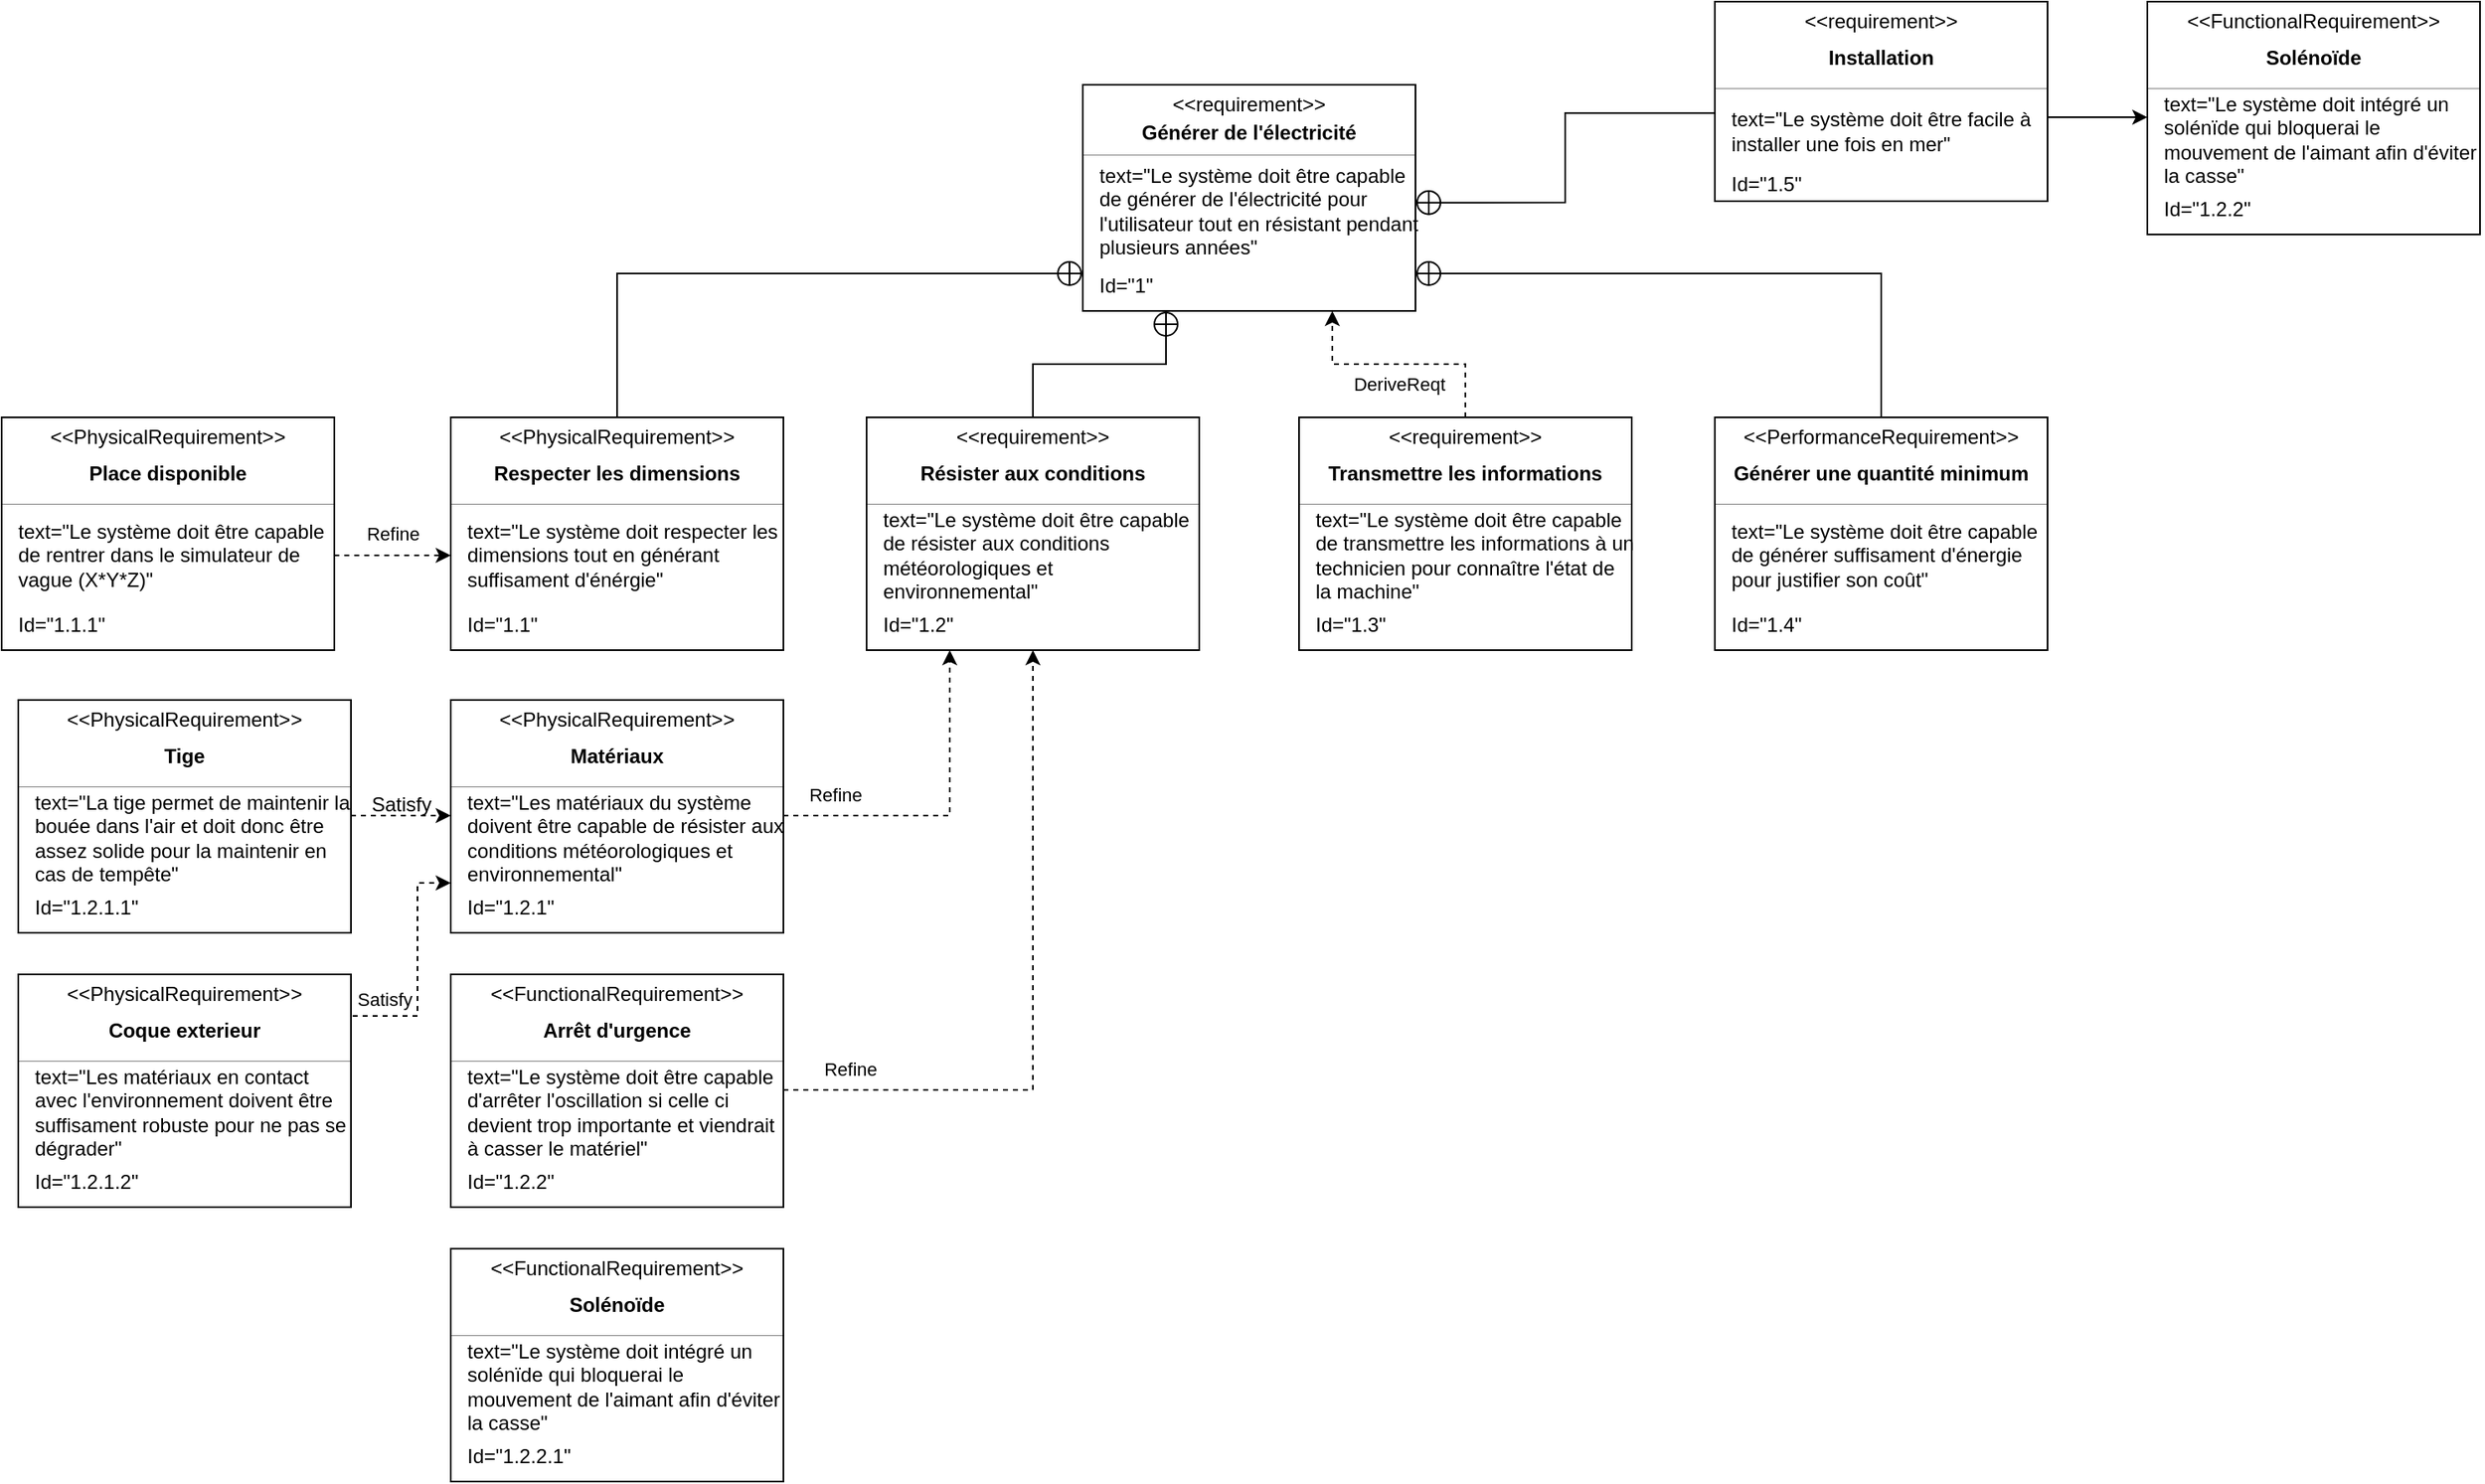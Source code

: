 <mxfile version="26.0.16">
  <diagram name="Page-1" id="YE_HQxmWjEO1Y7BAYPPF">
    <mxGraphModel dx="2193" dy="801" grid="1" gridSize="10" guides="1" tooltips="1" connect="1" arrows="1" fold="1" page="1" pageScale="1" pageWidth="827" pageHeight="1169" math="0" shadow="0">
      <root>
        <mxCell id="0" />
        <mxCell id="1" parent="0" />
        <mxCell id="1VgsUQ58sX3mkb50u65D-6" value="" style="fontStyle=1;align=center;verticalAlign=middle;childLayout=stackLayout;horizontal=1;horizontalStack=0;resizeParent=1;resizeParentMax=0;resizeLast=0;marginBottom=0;" vertex="1" parent="1">
          <mxGeometry x="280" y="50" width="200" height="136" as="geometry" />
        </mxCell>
        <mxCell id="1VgsUQ58sX3mkb50u65D-7" value="&amp;lt;&amp;lt;requirement&amp;gt;&amp;gt;" style="html=1;align=center;spacing=0;verticalAlign=middle;strokeColor=none;fillColor=none;whiteSpace=wrap;spacingTop=3;" vertex="1" parent="1VgsUQ58sX3mkb50u65D-6">
          <mxGeometry width="200" height="20" as="geometry" />
        </mxCell>
        <mxCell id="1VgsUQ58sX3mkb50u65D-8" value="Générer de l&#39;électricité" style="html=1;align=center;spacing=0;verticalAlign=middle;strokeColor=none;fillColor=none;whiteSpace=wrap;fontStyle=1" vertex="1" parent="1VgsUQ58sX3mkb50u65D-6">
          <mxGeometry y="20" width="200" height="18" as="geometry" />
        </mxCell>
        <mxCell id="1VgsUQ58sX3mkb50u65D-9" value="" style="line;strokeWidth=0.25;fillColor=none;align=left;verticalAlign=middle;spacingTop=-1;spacingLeft=3;spacingRight=3;rotatable=0;labelPosition=right;points=[];portConstraint=eastwest;" vertex="1" parent="1VgsUQ58sX3mkb50u65D-6">
          <mxGeometry y="38" width="200" height="8" as="geometry" />
        </mxCell>
        <mxCell id="1VgsUQ58sX3mkb50u65D-10" value="text=&quot;Le système doit être capable de générer de l&#39;électricité pour l&#39;utilisateur tout en résistant pendant plusieurs années&quot;" style="html=1;align=left;spacing=0;verticalAlign=middle;strokeColor=none;fillColor=none;whiteSpace=wrap;spacingLeft=10;" vertex="1" parent="1VgsUQ58sX3mkb50u65D-6">
          <mxGeometry y="46" width="200" height="60" as="geometry" />
        </mxCell>
        <mxCell id="1VgsUQ58sX3mkb50u65D-11" value="Id=&quot;1&quot;" style="html=1;align=left;spacing=0;verticalAlign=middle;strokeColor=none;fillColor=none;whiteSpace=wrap;spacingLeft=10;" vertex="1" parent="1VgsUQ58sX3mkb50u65D-6">
          <mxGeometry y="106" width="200" height="30" as="geometry" />
        </mxCell>
        <mxCell id="1VgsUQ58sX3mkb50u65D-12" value="" style="html=1;align=center;spacing=0;verticalAlign=middle;strokeColor=none;fillColor=none;whiteSpace=wrap;" vertex="1" parent="1VgsUQ58sX3mkb50u65D-6">
          <mxGeometry y="136" width="200" as="geometry" />
        </mxCell>
        <mxCell id="1VgsUQ58sX3mkb50u65D-13" value="" style="fontStyle=1;align=center;verticalAlign=middle;childLayout=stackLayout;horizontal=1;horizontalStack=0;resizeParent=1;resizeParentMax=0;resizeLast=0;marginBottom=0;" vertex="1" parent="1">
          <mxGeometry x="150" y="250" width="200" height="140" as="geometry" />
        </mxCell>
        <mxCell id="1VgsUQ58sX3mkb50u65D-14" value="&amp;lt;&amp;lt;requirement&amp;gt;&amp;gt;" style="html=1;align=center;spacing=0;verticalAlign=middle;strokeColor=none;fillColor=none;whiteSpace=wrap;spacingTop=3;" vertex="1" parent="1VgsUQ58sX3mkb50u65D-13">
          <mxGeometry width="200" height="20" as="geometry" />
        </mxCell>
        <mxCell id="1VgsUQ58sX3mkb50u65D-15" value="Résister aux conditions" style="html=1;align=center;spacing=0;verticalAlign=middle;strokeColor=none;fillColor=none;whiteSpace=wrap;fontStyle=1" vertex="1" parent="1VgsUQ58sX3mkb50u65D-13">
          <mxGeometry y="20" width="200" height="28" as="geometry" />
        </mxCell>
        <mxCell id="1VgsUQ58sX3mkb50u65D-16" value="" style="line;strokeWidth=0.25;fillColor=none;align=left;verticalAlign=middle;spacingTop=-1;spacingLeft=3;spacingRight=3;rotatable=0;labelPosition=right;points=[];portConstraint=eastwest;" vertex="1" parent="1VgsUQ58sX3mkb50u65D-13">
          <mxGeometry y="48" width="200" height="8" as="geometry" />
        </mxCell>
        <mxCell id="1VgsUQ58sX3mkb50u65D-17" value="text=&quot;Le système doit être capable de résister aux conditions météorologiques et environnemental&quot;" style="html=1;align=left;spacing=0;verticalAlign=middle;strokeColor=none;fillColor=none;whiteSpace=wrap;spacingLeft=10;" vertex="1" parent="1VgsUQ58sX3mkb50u65D-13">
          <mxGeometry y="56" width="200" height="54" as="geometry" />
        </mxCell>
        <mxCell id="1VgsUQ58sX3mkb50u65D-18" value="Id=&quot;1.2&quot;" style="html=1;align=left;spacing=0;verticalAlign=middle;strokeColor=none;fillColor=none;whiteSpace=wrap;spacingLeft=10;" vertex="1" parent="1VgsUQ58sX3mkb50u65D-13">
          <mxGeometry y="110" width="200" height="30" as="geometry" />
        </mxCell>
        <mxCell id="1VgsUQ58sX3mkb50u65D-19" value="" style="html=1;align=center;spacing=0;verticalAlign=middle;strokeColor=none;fillColor=none;whiteSpace=wrap;" vertex="1" parent="1VgsUQ58sX3mkb50u65D-13">
          <mxGeometry y="140" width="200" as="geometry" />
        </mxCell>
        <mxCell id="1VgsUQ58sX3mkb50u65D-20" value="" style="fontStyle=1;align=center;verticalAlign=middle;childLayout=stackLayout;horizontal=1;horizontalStack=0;resizeParent=1;resizeParentMax=0;resizeLast=0;marginBottom=0;" vertex="1" parent="1">
          <mxGeometry x="410" y="250" width="200" height="140" as="geometry" />
        </mxCell>
        <mxCell id="1VgsUQ58sX3mkb50u65D-21" value="&amp;lt;&amp;lt;requirement&amp;gt;&amp;gt;" style="html=1;align=center;spacing=0;verticalAlign=middle;strokeColor=none;fillColor=none;whiteSpace=wrap;spacingTop=3;" vertex="1" parent="1VgsUQ58sX3mkb50u65D-20">
          <mxGeometry width="200" height="20" as="geometry" />
        </mxCell>
        <mxCell id="1VgsUQ58sX3mkb50u65D-22" value="Transmettre les informations" style="html=1;align=center;spacing=0;verticalAlign=middle;strokeColor=none;fillColor=none;whiteSpace=wrap;fontStyle=1" vertex="1" parent="1VgsUQ58sX3mkb50u65D-20">
          <mxGeometry y="20" width="200" height="28" as="geometry" />
        </mxCell>
        <mxCell id="1VgsUQ58sX3mkb50u65D-23" value="" style="line;strokeWidth=0.25;fillColor=none;align=left;verticalAlign=middle;spacingTop=-1;spacingLeft=3;spacingRight=3;rotatable=0;labelPosition=right;points=[];portConstraint=eastwest;" vertex="1" parent="1VgsUQ58sX3mkb50u65D-20">
          <mxGeometry y="48" width="200" height="8" as="geometry" />
        </mxCell>
        <mxCell id="1VgsUQ58sX3mkb50u65D-24" value="text=&quot;Le système doit être capable de transmettre les informations à un technicien pour connaître l&#39;état de la machine&quot;" style="html=1;align=left;spacing=0;verticalAlign=middle;strokeColor=none;fillColor=none;whiteSpace=wrap;spacingLeft=10;" vertex="1" parent="1VgsUQ58sX3mkb50u65D-20">
          <mxGeometry y="56" width="200" height="54" as="geometry" />
        </mxCell>
        <mxCell id="1VgsUQ58sX3mkb50u65D-25" value="Id=&quot;1.3&quot;" style="html=1;align=left;spacing=0;verticalAlign=middle;strokeColor=none;fillColor=none;whiteSpace=wrap;spacingLeft=10;" vertex="1" parent="1VgsUQ58sX3mkb50u65D-20">
          <mxGeometry y="110" width="200" height="30" as="geometry" />
        </mxCell>
        <mxCell id="1VgsUQ58sX3mkb50u65D-26" value="" style="html=1;align=center;spacing=0;verticalAlign=middle;strokeColor=none;fillColor=none;whiteSpace=wrap;" vertex="1" parent="1VgsUQ58sX3mkb50u65D-20">
          <mxGeometry y="140" width="200" as="geometry" />
        </mxCell>
        <mxCell id="1VgsUQ58sX3mkb50u65D-27" value="" style="fontStyle=1;align=center;verticalAlign=middle;childLayout=stackLayout;horizontal=1;horizontalStack=0;resizeParent=1;resizeParentMax=0;resizeLast=0;marginBottom=0;" vertex="1" parent="1">
          <mxGeometry x="660" y="250" width="200" height="140" as="geometry" />
        </mxCell>
        <mxCell id="1VgsUQ58sX3mkb50u65D-28" value="&amp;lt;&amp;lt;PerformanceRequirement&amp;gt;&amp;gt;" style="html=1;align=center;spacing=0;verticalAlign=middle;strokeColor=none;fillColor=none;whiteSpace=wrap;spacingTop=3;" vertex="1" parent="1VgsUQ58sX3mkb50u65D-27">
          <mxGeometry width="200" height="20" as="geometry" />
        </mxCell>
        <mxCell id="1VgsUQ58sX3mkb50u65D-29" value="Générer une quantité minimum" style="html=1;align=center;spacing=0;verticalAlign=middle;strokeColor=none;fillColor=none;whiteSpace=wrap;fontStyle=1" vertex="1" parent="1VgsUQ58sX3mkb50u65D-27">
          <mxGeometry y="20" width="200" height="28" as="geometry" />
        </mxCell>
        <mxCell id="1VgsUQ58sX3mkb50u65D-30" value="" style="line;strokeWidth=0.25;fillColor=none;align=left;verticalAlign=middle;spacingTop=-1;spacingLeft=3;spacingRight=3;rotatable=0;labelPosition=right;points=[];portConstraint=eastwest;" vertex="1" parent="1VgsUQ58sX3mkb50u65D-27">
          <mxGeometry y="48" width="200" height="8" as="geometry" />
        </mxCell>
        <mxCell id="1VgsUQ58sX3mkb50u65D-31" value="text=&quot;Le système doit être capable de générer suffisament d&#39;énergie pour justifier son coût&quot;" style="html=1;align=left;spacing=0;verticalAlign=middle;strokeColor=none;fillColor=none;whiteSpace=wrap;spacingLeft=10;" vertex="1" parent="1VgsUQ58sX3mkb50u65D-27">
          <mxGeometry y="56" width="200" height="54" as="geometry" />
        </mxCell>
        <mxCell id="1VgsUQ58sX3mkb50u65D-32" value="Id=&quot;1.4&quot;" style="html=1;align=left;spacing=0;verticalAlign=middle;strokeColor=none;fillColor=none;whiteSpace=wrap;spacingLeft=10;" vertex="1" parent="1VgsUQ58sX3mkb50u65D-27">
          <mxGeometry y="110" width="200" height="30" as="geometry" />
        </mxCell>
        <mxCell id="1VgsUQ58sX3mkb50u65D-33" value="" style="html=1;align=center;spacing=0;verticalAlign=middle;strokeColor=none;fillColor=none;whiteSpace=wrap;" vertex="1" parent="1VgsUQ58sX3mkb50u65D-27">
          <mxGeometry y="140" width="200" as="geometry" />
        </mxCell>
        <mxCell id="1VgsUQ58sX3mkb50u65D-34" value="" style="fontStyle=1;align=center;verticalAlign=middle;childLayout=stackLayout;horizontal=1;horizontalStack=0;resizeParent=1;resizeParentMax=0;resizeLast=0;marginBottom=0;" vertex="1" parent="1">
          <mxGeometry x="-100" y="250" width="200" height="140" as="geometry" />
        </mxCell>
        <mxCell id="1VgsUQ58sX3mkb50u65D-35" value="&amp;lt;&amp;lt;PhysicalRequirement&amp;gt;&amp;gt;" style="html=1;align=center;spacing=0;verticalAlign=middle;strokeColor=none;fillColor=none;whiteSpace=wrap;spacingTop=3;" vertex="1" parent="1VgsUQ58sX3mkb50u65D-34">
          <mxGeometry width="200" height="20" as="geometry" />
        </mxCell>
        <mxCell id="1VgsUQ58sX3mkb50u65D-36" value="Respecter les dimensions" style="html=1;align=center;spacing=0;verticalAlign=middle;strokeColor=none;fillColor=none;whiteSpace=wrap;fontStyle=1" vertex="1" parent="1VgsUQ58sX3mkb50u65D-34">
          <mxGeometry y="20" width="200" height="28" as="geometry" />
        </mxCell>
        <mxCell id="1VgsUQ58sX3mkb50u65D-37" value="" style="line;strokeWidth=0.25;fillColor=none;align=left;verticalAlign=middle;spacingTop=-1;spacingLeft=3;spacingRight=3;rotatable=0;labelPosition=right;points=[];portConstraint=eastwest;" vertex="1" parent="1VgsUQ58sX3mkb50u65D-34">
          <mxGeometry y="48" width="200" height="8" as="geometry" />
        </mxCell>
        <mxCell id="1VgsUQ58sX3mkb50u65D-38" value="text=&quot;Le système doit respecter les dimensions tout en générant suffisament d&#39;énérgie&quot;" style="html=1;align=left;spacing=0;verticalAlign=middle;strokeColor=none;fillColor=none;whiteSpace=wrap;spacingLeft=10;" vertex="1" parent="1VgsUQ58sX3mkb50u65D-34">
          <mxGeometry y="56" width="200" height="54" as="geometry" />
        </mxCell>
        <mxCell id="1VgsUQ58sX3mkb50u65D-39" value="Id=&quot;1.1&quot;" style="html=1;align=left;spacing=0;verticalAlign=middle;strokeColor=none;fillColor=none;whiteSpace=wrap;spacingLeft=10;" vertex="1" parent="1VgsUQ58sX3mkb50u65D-34">
          <mxGeometry y="110" width="200" height="30" as="geometry" />
        </mxCell>
        <mxCell id="1VgsUQ58sX3mkb50u65D-40" value="" style="html=1;align=center;spacing=0;verticalAlign=middle;strokeColor=none;fillColor=none;whiteSpace=wrap;" vertex="1" parent="1VgsUQ58sX3mkb50u65D-34">
          <mxGeometry y="140" width="200" as="geometry" />
        </mxCell>
        <mxCell id="1VgsUQ58sX3mkb50u65D-46" style="edgeStyle=orthogonalEdgeStyle;rounded=0;orthogonalLoop=1;jettySize=auto;html=1;exitX=0.5;exitY=0;exitDx=0;exitDy=0;entryX=0;entryY=0.25;entryDx=0;entryDy=0;endArrow=circlePlus;endFill=0;" edge="1" parent="1" source="1VgsUQ58sX3mkb50u65D-35" target="1VgsUQ58sX3mkb50u65D-11">
          <mxGeometry relative="1" as="geometry" />
        </mxCell>
        <mxCell id="1VgsUQ58sX3mkb50u65D-47" style="edgeStyle=orthogonalEdgeStyle;rounded=0;orthogonalLoop=1;jettySize=auto;html=1;exitX=0.5;exitY=0;exitDx=0;exitDy=0;entryX=1;entryY=0.25;entryDx=0;entryDy=0;endArrow=circlePlus;endFill=0;" edge="1" parent="1" source="1VgsUQ58sX3mkb50u65D-28" target="1VgsUQ58sX3mkb50u65D-11">
          <mxGeometry relative="1" as="geometry" />
        </mxCell>
        <mxCell id="1VgsUQ58sX3mkb50u65D-48" style="edgeStyle=orthogonalEdgeStyle;rounded=0;orthogonalLoop=1;jettySize=auto;html=1;exitX=0.5;exitY=0;exitDx=0;exitDy=0;entryX=0.75;entryY=1;entryDx=0;entryDy=0;endArrow=classic;endFill=1;dashed=1;" edge="1" parent="1" source="1VgsUQ58sX3mkb50u65D-21" target="1VgsUQ58sX3mkb50u65D-11">
          <mxGeometry relative="1" as="geometry" />
        </mxCell>
        <mxCell id="1VgsUQ58sX3mkb50u65D-50" value="DeriveReqt" style="edgeLabel;html=1;align=center;verticalAlign=middle;resizable=0;points=[];" vertex="1" connectable="0" parent="1VgsUQ58sX3mkb50u65D-48">
          <mxGeometry x="0.333" y="2" relative="1" as="geometry">
            <mxPoint x="24" y="10" as="offset" />
          </mxGeometry>
        </mxCell>
        <mxCell id="1VgsUQ58sX3mkb50u65D-49" style="edgeStyle=orthogonalEdgeStyle;rounded=0;orthogonalLoop=1;jettySize=auto;html=1;exitX=0.5;exitY=0;exitDx=0;exitDy=0;entryX=0.25;entryY=1;entryDx=0;entryDy=0;endArrow=circlePlus;endFill=0;" edge="1" parent="1" source="1VgsUQ58sX3mkb50u65D-14" target="1VgsUQ58sX3mkb50u65D-11">
          <mxGeometry relative="1" as="geometry" />
        </mxCell>
        <mxCell id="1VgsUQ58sX3mkb50u65D-51" value="" style="fontStyle=1;align=center;verticalAlign=middle;childLayout=stackLayout;horizontal=1;horizontalStack=0;resizeParent=1;resizeParentMax=0;resizeLast=0;marginBottom=0;" vertex="1" parent="1">
          <mxGeometry x="660" width="200" height="120" as="geometry" />
        </mxCell>
        <mxCell id="1VgsUQ58sX3mkb50u65D-52" value="&amp;lt;&amp;lt;requirement&amp;gt;&amp;gt;" style="html=1;align=center;spacing=0;verticalAlign=middle;strokeColor=none;fillColor=none;whiteSpace=wrap;spacingTop=3;" vertex="1" parent="1VgsUQ58sX3mkb50u65D-51">
          <mxGeometry width="200" height="20" as="geometry" />
        </mxCell>
        <mxCell id="1VgsUQ58sX3mkb50u65D-53" value="Installation" style="html=1;align=center;spacing=0;verticalAlign=middle;strokeColor=none;fillColor=none;whiteSpace=wrap;fontStyle=1" vertex="1" parent="1VgsUQ58sX3mkb50u65D-51">
          <mxGeometry y="20" width="200" height="28" as="geometry" />
        </mxCell>
        <mxCell id="1VgsUQ58sX3mkb50u65D-54" value="" style="line;strokeWidth=0.25;fillColor=none;align=left;verticalAlign=middle;spacingTop=-1;spacingLeft=3;spacingRight=3;rotatable=0;labelPosition=right;points=[];portConstraint=eastwest;" vertex="1" parent="1VgsUQ58sX3mkb50u65D-51">
          <mxGeometry y="48" width="200" height="8" as="geometry" />
        </mxCell>
        <mxCell id="1VgsUQ58sX3mkb50u65D-55" value="text=&quot;Le système doit être facile à installer une fois en mer&quot;" style="html=1;align=left;spacing=0;verticalAlign=middle;strokeColor=none;fillColor=none;whiteSpace=wrap;spacingLeft=10;" vertex="1" parent="1VgsUQ58sX3mkb50u65D-51">
          <mxGeometry y="56" width="200" height="44" as="geometry" />
        </mxCell>
        <mxCell id="1VgsUQ58sX3mkb50u65D-56" value="Id=&quot;1.5&quot;" style="html=1;align=left;spacing=0;verticalAlign=middle;strokeColor=none;fillColor=none;whiteSpace=wrap;spacingLeft=10;" vertex="1" parent="1VgsUQ58sX3mkb50u65D-51">
          <mxGeometry y="100" width="200" height="20" as="geometry" />
        </mxCell>
        <mxCell id="1VgsUQ58sX3mkb50u65D-57" value="" style="html=1;align=center;spacing=0;verticalAlign=middle;strokeColor=none;fillColor=none;whiteSpace=wrap;" vertex="1" parent="1VgsUQ58sX3mkb50u65D-51">
          <mxGeometry y="120" width="200" as="geometry" />
        </mxCell>
        <mxCell id="1VgsUQ58sX3mkb50u65D-58" style="edgeStyle=orthogonalEdgeStyle;rounded=0;orthogonalLoop=1;jettySize=auto;html=1;exitX=0;exitY=0.25;exitDx=0;exitDy=0;entryX=1;entryY=0.414;entryDx=0;entryDy=0;entryPerimeter=0;endArrow=circlePlus;endFill=0;" edge="1" parent="1" source="1VgsUQ58sX3mkb50u65D-55" target="1VgsUQ58sX3mkb50u65D-10">
          <mxGeometry relative="1" as="geometry" />
        </mxCell>
        <mxCell id="1VgsUQ58sX3mkb50u65D-59" value="" style="fontStyle=1;align=center;verticalAlign=middle;childLayout=stackLayout;horizontal=1;horizontalStack=0;resizeParent=1;resizeParentMax=0;resizeLast=0;marginBottom=0;" vertex="1" parent="1">
          <mxGeometry x="-370" y="250" width="200" height="140" as="geometry" />
        </mxCell>
        <mxCell id="1VgsUQ58sX3mkb50u65D-60" value="&amp;lt;&amp;lt;PhysicalRequirement&amp;gt;&amp;gt;" style="html=1;align=center;spacing=0;verticalAlign=middle;strokeColor=none;fillColor=none;whiteSpace=wrap;spacingTop=3;" vertex="1" parent="1VgsUQ58sX3mkb50u65D-59">
          <mxGeometry width="200" height="20" as="geometry" />
        </mxCell>
        <mxCell id="1VgsUQ58sX3mkb50u65D-61" value="Place disponible" style="html=1;align=center;spacing=0;verticalAlign=middle;strokeColor=none;fillColor=none;whiteSpace=wrap;fontStyle=1" vertex="1" parent="1VgsUQ58sX3mkb50u65D-59">
          <mxGeometry y="20" width="200" height="28" as="geometry" />
        </mxCell>
        <mxCell id="1VgsUQ58sX3mkb50u65D-62" value="" style="line;strokeWidth=0.25;fillColor=none;align=left;verticalAlign=middle;spacingTop=-1;spacingLeft=3;spacingRight=3;rotatable=0;labelPosition=right;points=[];portConstraint=eastwest;" vertex="1" parent="1VgsUQ58sX3mkb50u65D-59">
          <mxGeometry y="48" width="200" height="8" as="geometry" />
        </mxCell>
        <mxCell id="1VgsUQ58sX3mkb50u65D-63" value="text=&quot;Le système doit être capable de rentrer dans le simulateur de vague (X*Y*Z)&quot;" style="html=1;align=left;spacing=0;verticalAlign=middle;strokeColor=none;fillColor=none;whiteSpace=wrap;spacingLeft=10;" vertex="1" parent="1VgsUQ58sX3mkb50u65D-59">
          <mxGeometry y="56" width="200" height="54" as="geometry" />
        </mxCell>
        <mxCell id="1VgsUQ58sX3mkb50u65D-64" value="Id=&quot;1.1.1&quot;" style="html=1;align=left;spacing=0;verticalAlign=middle;strokeColor=none;fillColor=none;whiteSpace=wrap;spacingLeft=10;" vertex="1" parent="1VgsUQ58sX3mkb50u65D-59">
          <mxGeometry y="110" width="200" height="30" as="geometry" />
        </mxCell>
        <mxCell id="1VgsUQ58sX3mkb50u65D-65" value="" style="html=1;align=center;spacing=0;verticalAlign=middle;strokeColor=none;fillColor=none;whiteSpace=wrap;" vertex="1" parent="1VgsUQ58sX3mkb50u65D-59">
          <mxGeometry y="140" width="200" as="geometry" />
        </mxCell>
        <mxCell id="1VgsUQ58sX3mkb50u65D-66" style="edgeStyle=orthogonalEdgeStyle;rounded=0;orthogonalLoop=1;jettySize=auto;html=1;entryX=0;entryY=0.5;entryDx=0;entryDy=0;dashed=1;" edge="1" parent="1" source="1VgsUQ58sX3mkb50u65D-63" target="1VgsUQ58sX3mkb50u65D-38">
          <mxGeometry relative="1" as="geometry" />
        </mxCell>
        <mxCell id="1VgsUQ58sX3mkb50u65D-67" value="Refine" style="edgeLabel;html=1;align=center;verticalAlign=middle;resizable=0;points=[];" vertex="1" connectable="0" parent="1VgsUQ58sX3mkb50u65D-66">
          <mxGeometry x="0.006" relative="1" as="geometry">
            <mxPoint y="-13" as="offset" />
          </mxGeometry>
        </mxCell>
        <mxCell id="1VgsUQ58sX3mkb50u65D-68" value="" style="fontStyle=1;align=center;verticalAlign=middle;childLayout=stackLayout;horizontal=1;horizontalStack=0;resizeParent=1;resizeParentMax=0;resizeLast=0;marginBottom=0;" vertex="1" parent="1">
          <mxGeometry x="-100" y="420" width="200" height="140" as="geometry" />
        </mxCell>
        <mxCell id="1VgsUQ58sX3mkb50u65D-69" value="&amp;lt;&amp;lt;PhysicalRequirement&amp;gt;&amp;gt;" style="html=1;align=center;spacing=0;verticalAlign=middle;strokeColor=none;fillColor=none;whiteSpace=wrap;spacingTop=3;" vertex="1" parent="1VgsUQ58sX3mkb50u65D-68">
          <mxGeometry width="200" height="20" as="geometry" />
        </mxCell>
        <mxCell id="1VgsUQ58sX3mkb50u65D-70" value="Matériaux" style="html=1;align=center;spacing=0;verticalAlign=middle;strokeColor=none;fillColor=none;whiteSpace=wrap;fontStyle=1" vertex="1" parent="1VgsUQ58sX3mkb50u65D-68">
          <mxGeometry y="20" width="200" height="28" as="geometry" />
        </mxCell>
        <mxCell id="1VgsUQ58sX3mkb50u65D-71" value="" style="line;strokeWidth=0.25;fillColor=none;align=left;verticalAlign=middle;spacingTop=-1;spacingLeft=3;spacingRight=3;rotatable=0;labelPosition=right;points=[];portConstraint=eastwest;" vertex="1" parent="1VgsUQ58sX3mkb50u65D-68">
          <mxGeometry y="48" width="200" height="8" as="geometry" />
        </mxCell>
        <mxCell id="1VgsUQ58sX3mkb50u65D-72" value="text=&quot;Les matériaux du système doivent être capable de résister aux conditions météorologiques et environnemental&quot;" style="html=1;align=left;spacing=0;verticalAlign=middle;strokeColor=none;fillColor=none;whiteSpace=wrap;spacingLeft=10;" vertex="1" parent="1VgsUQ58sX3mkb50u65D-68">
          <mxGeometry y="56" width="200" height="54" as="geometry" />
        </mxCell>
        <mxCell id="1VgsUQ58sX3mkb50u65D-73" value="Id=&quot;1.2.1&quot;" style="html=1;align=left;spacing=0;verticalAlign=middle;strokeColor=none;fillColor=none;whiteSpace=wrap;spacingLeft=10;" vertex="1" parent="1VgsUQ58sX3mkb50u65D-68">
          <mxGeometry y="110" width="200" height="30" as="geometry" />
        </mxCell>
        <mxCell id="1VgsUQ58sX3mkb50u65D-74" value="" style="html=1;align=center;spacing=0;verticalAlign=middle;strokeColor=none;fillColor=none;whiteSpace=wrap;" vertex="1" parent="1VgsUQ58sX3mkb50u65D-68">
          <mxGeometry y="140" width="200" as="geometry" />
        </mxCell>
        <mxCell id="1VgsUQ58sX3mkb50u65D-75" value="" style="fontStyle=1;align=center;verticalAlign=middle;childLayout=stackLayout;horizontal=1;horizontalStack=0;resizeParent=1;resizeParentMax=0;resizeLast=0;marginBottom=0;" vertex="1" parent="1">
          <mxGeometry x="-100" y="585" width="200" height="140" as="geometry" />
        </mxCell>
        <mxCell id="1VgsUQ58sX3mkb50u65D-76" value="&amp;lt;&amp;lt;FunctionalRequirement&amp;gt;&amp;gt;" style="html=1;align=center;spacing=0;verticalAlign=middle;strokeColor=none;fillColor=none;whiteSpace=wrap;spacingTop=3;" vertex="1" parent="1VgsUQ58sX3mkb50u65D-75">
          <mxGeometry width="200" height="20" as="geometry" />
        </mxCell>
        <mxCell id="1VgsUQ58sX3mkb50u65D-77" value="Arrêt d&#39;urgence" style="html=1;align=center;spacing=0;verticalAlign=middle;strokeColor=none;fillColor=none;whiteSpace=wrap;fontStyle=1" vertex="1" parent="1VgsUQ58sX3mkb50u65D-75">
          <mxGeometry y="20" width="200" height="28" as="geometry" />
        </mxCell>
        <mxCell id="1VgsUQ58sX3mkb50u65D-78" value="" style="line;strokeWidth=0.25;fillColor=none;align=left;verticalAlign=middle;spacingTop=-1;spacingLeft=3;spacingRight=3;rotatable=0;labelPosition=right;points=[];portConstraint=eastwest;" vertex="1" parent="1VgsUQ58sX3mkb50u65D-75">
          <mxGeometry y="48" width="200" height="8" as="geometry" />
        </mxCell>
        <mxCell id="1VgsUQ58sX3mkb50u65D-79" value="text=&quot;Le système doit être capable d&#39;arrêter l&#39;oscillation si celle ci devient trop importante et viendrait à casser le matériel&quot;" style="html=1;align=left;spacing=0;verticalAlign=middle;strokeColor=none;fillColor=none;whiteSpace=wrap;spacingLeft=10;" vertex="1" parent="1VgsUQ58sX3mkb50u65D-75">
          <mxGeometry y="56" width="200" height="54" as="geometry" />
        </mxCell>
        <mxCell id="1VgsUQ58sX3mkb50u65D-80" value="Id=&quot;1.2.2&quot;" style="html=1;align=left;spacing=0;verticalAlign=middle;strokeColor=none;fillColor=none;whiteSpace=wrap;spacingLeft=10;" vertex="1" parent="1VgsUQ58sX3mkb50u65D-75">
          <mxGeometry y="110" width="200" height="30" as="geometry" />
        </mxCell>
        <mxCell id="1VgsUQ58sX3mkb50u65D-81" value="" style="html=1;align=center;spacing=0;verticalAlign=middle;strokeColor=none;fillColor=none;whiteSpace=wrap;" vertex="1" parent="1VgsUQ58sX3mkb50u65D-75">
          <mxGeometry y="140" width="200" as="geometry" />
        </mxCell>
        <mxCell id="1VgsUQ58sX3mkb50u65D-84" style="edgeStyle=orthogonalEdgeStyle;rounded=0;orthogonalLoop=1;jettySize=auto;html=1;exitX=1;exitY=0.25;exitDx=0;exitDy=0;entryX=0.25;entryY=1;entryDx=0;entryDy=0;dashed=1;" edge="1" parent="1" source="1VgsUQ58sX3mkb50u65D-72" target="1VgsUQ58sX3mkb50u65D-18">
          <mxGeometry relative="1" as="geometry" />
        </mxCell>
        <mxCell id="1VgsUQ58sX3mkb50u65D-102" value="Refine" style="edgeLabel;html=1;align=center;verticalAlign=middle;resizable=0;points=[];" vertex="1" connectable="0" parent="1VgsUQ58sX3mkb50u65D-84">
          <mxGeometry x="-0.687" y="-2" relative="1" as="geometry">
            <mxPoint y="-15" as="offset" />
          </mxGeometry>
        </mxCell>
        <mxCell id="1VgsUQ58sX3mkb50u65D-85" style="edgeStyle=orthogonalEdgeStyle;rounded=0;orthogonalLoop=1;jettySize=auto;html=1;exitX=1;exitY=0.25;exitDx=0;exitDy=0;entryX=0.5;entryY=1;entryDx=0;entryDy=0;dashed=1;" edge="1" parent="1" source="1VgsUQ58sX3mkb50u65D-79" target="1VgsUQ58sX3mkb50u65D-18">
          <mxGeometry relative="1" as="geometry" />
        </mxCell>
        <mxCell id="1VgsUQ58sX3mkb50u65D-103" value="Refine" style="edgeLabel;html=1;align=center;verticalAlign=middle;resizable=0;points=[];" vertex="1" connectable="0" parent="1VgsUQ58sX3mkb50u65D-85">
          <mxGeometry x="-0.789" relative="1" as="geometry">
            <mxPoint x="-4" y="-13" as="offset" />
          </mxGeometry>
        </mxCell>
        <mxCell id="1VgsUQ58sX3mkb50u65D-86" value="" style="fontStyle=1;align=center;verticalAlign=middle;childLayout=stackLayout;horizontal=1;horizontalStack=0;resizeParent=1;resizeParentMax=0;resizeLast=0;marginBottom=0;" vertex="1" parent="1">
          <mxGeometry x="-360" y="420" width="200" height="140" as="geometry" />
        </mxCell>
        <mxCell id="1VgsUQ58sX3mkb50u65D-87" value="&amp;lt;&amp;lt;PhysicalRequirement&amp;gt;&amp;gt;" style="html=1;align=center;spacing=0;verticalAlign=middle;strokeColor=none;fillColor=none;whiteSpace=wrap;spacingTop=3;" vertex="1" parent="1VgsUQ58sX3mkb50u65D-86">
          <mxGeometry width="200" height="20" as="geometry" />
        </mxCell>
        <mxCell id="1VgsUQ58sX3mkb50u65D-88" value="Tige" style="html=1;align=center;spacing=0;verticalAlign=middle;strokeColor=none;fillColor=none;whiteSpace=wrap;fontStyle=1" vertex="1" parent="1VgsUQ58sX3mkb50u65D-86">
          <mxGeometry y="20" width="200" height="28" as="geometry" />
        </mxCell>
        <mxCell id="1VgsUQ58sX3mkb50u65D-89" value="" style="line;strokeWidth=0.25;fillColor=none;align=left;verticalAlign=middle;spacingTop=-1;spacingLeft=3;spacingRight=3;rotatable=0;labelPosition=right;points=[];portConstraint=eastwest;" vertex="1" parent="1VgsUQ58sX3mkb50u65D-86">
          <mxGeometry y="48" width="200" height="8" as="geometry" />
        </mxCell>
        <mxCell id="1VgsUQ58sX3mkb50u65D-90" value="text=&quot;La tige permet de maintenir la bouée dans l&#39;air et doit donc être assez solide pour la maintenir en cas de tempête&quot;" style="html=1;align=left;spacing=0;verticalAlign=middle;strokeColor=none;fillColor=none;whiteSpace=wrap;spacingLeft=10;" vertex="1" parent="1VgsUQ58sX3mkb50u65D-86">
          <mxGeometry y="56" width="200" height="54" as="geometry" />
        </mxCell>
        <mxCell id="1VgsUQ58sX3mkb50u65D-91" value="Id=&quot;1.2.1.1&quot;" style="html=1;align=left;spacing=0;verticalAlign=middle;strokeColor=none;fillColor=none;whiteSpace=wrap;spacingLeft=10;" vertex="1" parent="1VgsUQ58sX3mkb50u65D-86">
          <mxGeometry y="110" width="200" height="30" as="geometry" />
        </mxCell>
        <mxCell id="1VgsUQ58sX3mkb50u65D-92" value="" style="html=1;align=center;spacing=0;verticalAlign=middle;strokeColor=none;fillColor=none;whiteSpace=wrap;" vertex="1" parent="1VgsUQ58sX3mkb50u65D-86">
          <mxGeometry y="140" width="200" as="geometry" />
        </mxCell>
        <mxCell id="1VgsUQ58sX3mkb50u65D-93" value="" style="fontStyle=1;align=center;verticalAlign=middle;childLayout=stackLayout;horizontal=1;horizontalStack=0;resizeParent=1;resizeParentMax=0;resizeLast=0;marginBottom=0;" vertex="1" parent="1">
          <mxGeometry x="-360" y="585" width="200" height="140" as="geometry" />
        </mxCell>
        <mxCell id="1VgsUQ58sX3mkb50u65D-94" value="&amp;lt;&amp;lt;PhysicalRequirement&amp;gt;&amp;gt;" style="html=1;align=center;spacing=0;verticalAlign=middle;strokeColor=none;fillColor=none;whiteSpace=wrap;spacingTop=3;" vertex="1" parent="1VgsUQ58sX3mkb50u65D-93">
          <mxGeometry width="200" height="20" as="geometry" />
        </mxCell>
        <mxCell id="1VgsUQ58sX3mkb50u65D-95" value="Coque exterieur" style="html=1;align=center;spacing=0;verticalAlign=middle;strokeColor=none;fillColor=none;whiteSpace=wrap;fontStyle=1" vertex="1" parent="1VgsUQ58sX3mkb50u65D-93">
          <mxGeometry y="20" width="200" height="28" as="geometry" />
        </mxCell>
        <mxCell id="1VgsUQ58sX3mkb50u65D-96" value="" style="line;strokeWidth=0.25;fillColor=none;align=left;verticalAlign=middle;spacingTop=-1;spacingLeft=3;spacingRight=3;rotatable=0;labelPosition=right;points=[];portConstraint=eastwest;" vertex="1" parent="1VgsUQ58sX3mkb50u65D-93">
          <mxGeometry y="48" width="200" height="8" as="geometry" />
        </mxCell>
        <mxCell id="1VgsUQ58sX3mkb50u65D-97" value="text=&quot;Les matériaux en contact avec l&#39;environnement doivent être suffisament robuste pour ne pas se dégrader&quot;" style="html=1;align=left;spacing=0;verticalAlign=middle;strokeColor=none;fillColor=none;whiteSpace=wrap;spacingLeft=10;" vertex="1" parent="1VgsUQ58sX3mkb50u65D-93">
          <mxGeometry y="56" width="200" height="54" as="geometry" />
        </mxCell>
        <mxCell id="1VgsUQ58sX3mkb50u65D-98" value="Id=&quot;1.2.1.2&quot;" style="html=1;align=left;spacing=0;verticalAlign=middle;strokeColor=none;fillColor=none;whiteSpace=wrap;spacingLeft=10;" vertex="1" parent="1VgsUQ58sX3mkb50u65D-93">
          <mxGeometry y="110" width="200" height="30" as="geometry" />
        </mxCell>
        <mxCell id="1VgsUQ58sX3mkb50u65D-99" value="" style="html=1;align=center;spacing=0;verticalAlign=middle;strokeColor=none;fillColor=none;whiteSpace=wrap;" vertex="1" parent="1VgsUQ58sX3mkb50u65D-93">
          <mxGeometry y="140" width="200" as="geometry" />
        </mxCell>
        <mxCell id="1VgsUQ58sX3mkb50u65D-100" style="edgeStyle=orthogonalEdgeStyle;rounded=0;orthogonalLoop=1;jettySize=auto;html=1;exitX=1;exitY=0;exitDx=0;exitDy=0;entryX=0;entryY=0;entryDx=0;entryDy=0;dashed=1;" edge="1" parent="1" source="1VgsUQ58sX3mkb50u65D-95" target="1VgsUQ58sX3mkb50u65D-73">
          <mxGeometry relative="1" as="geometry">
            <Array as="points">
              <mxPoint x="-160" y="610" />
              <mxPoint x="-120" y="610" />
              <mxPoint x="-120" y="530" />
            </Array>
          </mxGeometry>
        </mxCell>
        <mxCell id="1VgsUQ58sX3mkb50u65D-107" value="Satisfy" style="edgeLabel;html=1;align=center;verticalAlign=middle;resizable=0;points=[];" vertex="1" connectable="0" parent="1VgsUQ58sX3mkb50u65D-100">
          <mxGeometry x="-0.523" y="-1" relative="1" as="geometry">
            <mxPoint x="-10" y="-11" as="offset" />
          </mxGeometry>
        </mxCell>
        <mxCell id="1VgsUQ58sX3mkb50u65D-101" style="edgeStyle=orthogonalEdgeStyle;rounded=0;orthogonalLoop=1;jettySize=auto;html=1;exitX=1;exitY=0.25;exitDx=0;exitDy=0;entryX=0;entryY=0.25;entryDx=0;entryDy=0;dashed=1;" edge="1" parent="1" source="1VgsUQ58sX3mkb50u65D-90" target="1VgsUQ58sX3mkb50u65D-72">
          <mxGeometry relative="1" as="geometry" />
        </mxCell>
        <mxCell id="1VgsUQ58sX3mkb50u65D-105" value="Satisfy" style="text;html=1;align=center;verticalAlign=middle;resizable=0;points=[];autosize=1;strokeColor=none;fillColor=none;" vertex="1" parent="1">
          <mxGeometry x="-160" y="468" width="60" height="30" as="geometry" />
        </mxCell>
        <mxCell id="1VgsUQ58sX3mkb50u65D-108" value="" style="fontStyle=1;align=center;verticalAlign=middle;childLayout=stackLayout;horizontal=1;horizontalStack=0;resizeParent=1;resizeParentMax=0;resizeLast=0;marginBottom=0;" vertex="1" parent="1">
          <mxGeometry x="-100" y="750" width="200" height="140" as="geometry" />
        </mxCell>
        <mxCell id="1VgsUQ58sX3mkb50u65D-109" value="&amp;lt;&amp;lt;FunctionalRequirement&amp;gt;&amp;gt;" style="html=1;align=center;spacing=0;verticalAlign=middle;strokeColor=none;fillColor=none;whiteSpace=wrap;spacingTop=3;" vertex="1" parent="1VgsUQ58sX3mkb50u65D-108">
          <mxGeometry width="200" height="20" as="geometry" />
        </mxCell>
        <mxCell id="1VgsUQ58sX3mkb50u65D-110" value="Solénoïde" style="html=1;align=center;spacing=0;verticalAlign=middle;strokeColor=none;fillColor=none;whiteSpace=wrap;fontStyle=1" vertex="1" parent="1VgsUQ58sX3mkb50u65D-108">
          <mxGeometry y="20" width="200" height="28" as="geometry" />
        </mxCell>
        <mxCell id="1VgsUQ58sX3mkb50u65D-111" value="" style="line;strokeWidth=0.25;fillColor=none;align=left;verticalAlign=middle;spacingTop=-1;spacingLeft=3;spacingRight=3;rotatable=0;labelPosition=right;points=[];portConstraint=eastwest;" vertex="1" parent="1VgsUQ58sX3mkb50u65D-108">
          <mxGeometry y="48" width="200" height="8" as="geometry" />
        </mxCell>
        <mxCell id="1VgsUQ58sX3mkb50u65D-112" value="text=&quot;Le système doit intégré un solénïde qui bloquerai le mouvement de l&#39;aimant afin d&#39;éviter la casse&quot;" style="html=1;align=left;spacing=0;verticalAlign=middle;strokeColor=none;fillColor=none;whiteSpace=wrap;spacingLeft=10;" vertex="1" parent="1VgsUQ58sX3mkb50u65D-108">
          <mxGeometry y="56" width="200" height="54" as="geometry" />
        </mxCell>
        <mxCell id="1VgsUQ58sX3mkb50u65D-113" value="Id=&quot;1.2.2.1&quot;" style="html=1;align=left;spacing=0;verticalAlign=middle;strokeColor=none;fillColor=none;whiteSpace=wrap;spacingLeft=10;" vertex="1" parent="1VgsUQ58sX3mkb50u65D-108">
          <mxGeometry y="110" width="200" height="30" as="geometry" />
        </mxCell>
        <mxCell id="1VgsUQ58sX3mkb50u65D-114" value="" style="html=1;align=center;spacing=0;verticalAlign=middle;strokeColor=none;fillColor=none;whiteSpace=wrap;" vertex="1" parent="1VgsUQ58sX3mkb50u65D-108">
          <mxGeometry y="140" width="200" as="geometry" />
        </mxCell>
        <mxCell id="1VgsUQ58sX3mkb50u65D-115" value="" style="fontStyle=1;align=center;verticalAlign=middle;childLayout=stackLayout;horizontal=1;horizontalStack=0;resizeParent=1;resizeParentMax=0;resizeLast=0;marginBottom=0;" vertex="1" parent="1">
          <mxGeometry x="920" width="200" height="140" as="geometry" />
        </mxCell>
        <mxCell id="1VgsUQ58sX3mkb50u65D-116" value="&amp;lt;&amp;lt;FunctionalRequirement&amp;gt;&amp;gt;" style="html=1;align=center;spacing=0;verticalAlign=middle;strokeColor=none;fillColor=none;whiteSpace=wrap;spacingTop=3;" vertex="1" parent="1VgsUQ58sX3mkb50u65D-115">
          <mxGeometry width="200" height="20" as="geometry" />
        </mxCell>
        <mxCell id="1VgsUQ58sX3mkb50u65D-117" value="Solénoïde" style="html=1;align=center;spacing=0;verticalAlign=middle;strokeColor=none;fillColor=none;whiteSpace=wrap;fontStyle=1" vertex="1" parent="1VgsUQ58sX3mkb50u65D-115">
          <mxGeometry y="20" width="200" height="28" as="geometry" />
        </mxCell>
        <mxCell id="1VgsUQ58sX3mkb50u65D-118" value="" style="line;strokeWidth=0.25;fillColor=none;align=left;verticalAlign=middle;spacingTop=-1;spacingLeft=3;spacingRight=3;rotatable=0;labelPosition=right;points=[];portConstraint=eastwest;" vertex="1" parent="1VgsUQ58sX3mkb50u65D-115">
          <mxGeometry y="48" width="200" height="8" as="geometry" />
        </mxCell>
        <mxCell id="1VgsUQ58sX3mkb50u65D-119" value="text=&quot;Le système doit intégré un solénïde qui bloquerai le mouvement de l&#39;aimant afin d&#39;éviter la casse&quot;" style="html=1;align=left;spacing=0;verticalAlign=middle;strokeColor=none;fillColor=none;whiteSpace=wrap;spacingLeft=10;" vertex="1" parent="1VgsUQ58sX3mkb50u65D-115">
          <mxGeometry y="56" width="200" height="54" as="geometry" />
        </mxCell>
        <mxCell id="1VgsUQ58sX3mkb50u65D-120" value="Id=&quot;1.2.2&quot;" style="html=1;align=left;spacing=0;verticalAlign=middle;strokeColor=none;fillColor=none;whiteSpace=wrap;spacingLeft=10;" vertex="1" parent="1VgsUQ58sX3mkb50u65D-115">
          <mxGeometry y="110" width="200" height="30" as="geometry" />
        </mxCell>
        <mxCell id="1VgsUQ58sX3mkb50u65D-121" value="" style="html=1;align=center;spacing=0;verticalAlign=middle;strokeColor=none;fillColor=none;whiteSpace=wrap;" vertex="1" parent="1VgsUQ58sX3mkb50u65D-115">
          <mxGeometry y="140" width="200" as="geometry" />
        </mxCell>
        <mxCell id="1VgsUQ58sX3mkb50u65D-123" style="edgeStyle=orthogonalEdgeStyle;rounded=0;orthogonalLoop=1;jettySize=auto;html=1;exitX=1;exitY=1;exitDx=0;exitDy=0;entryX=0;entryY=0.25;entryDx=0;entryDy=0;" edge="1" parent="1" source="1VgsUQ58sX3mkb50u65D-53" target="1VgsUQ58sX3mkb50u65D-119">
          <mxGeometry relative="1" as="geometry" />
        </mxCell>
      </root>
    </mxGraphModel>
  </diagram>
</mxfile>

